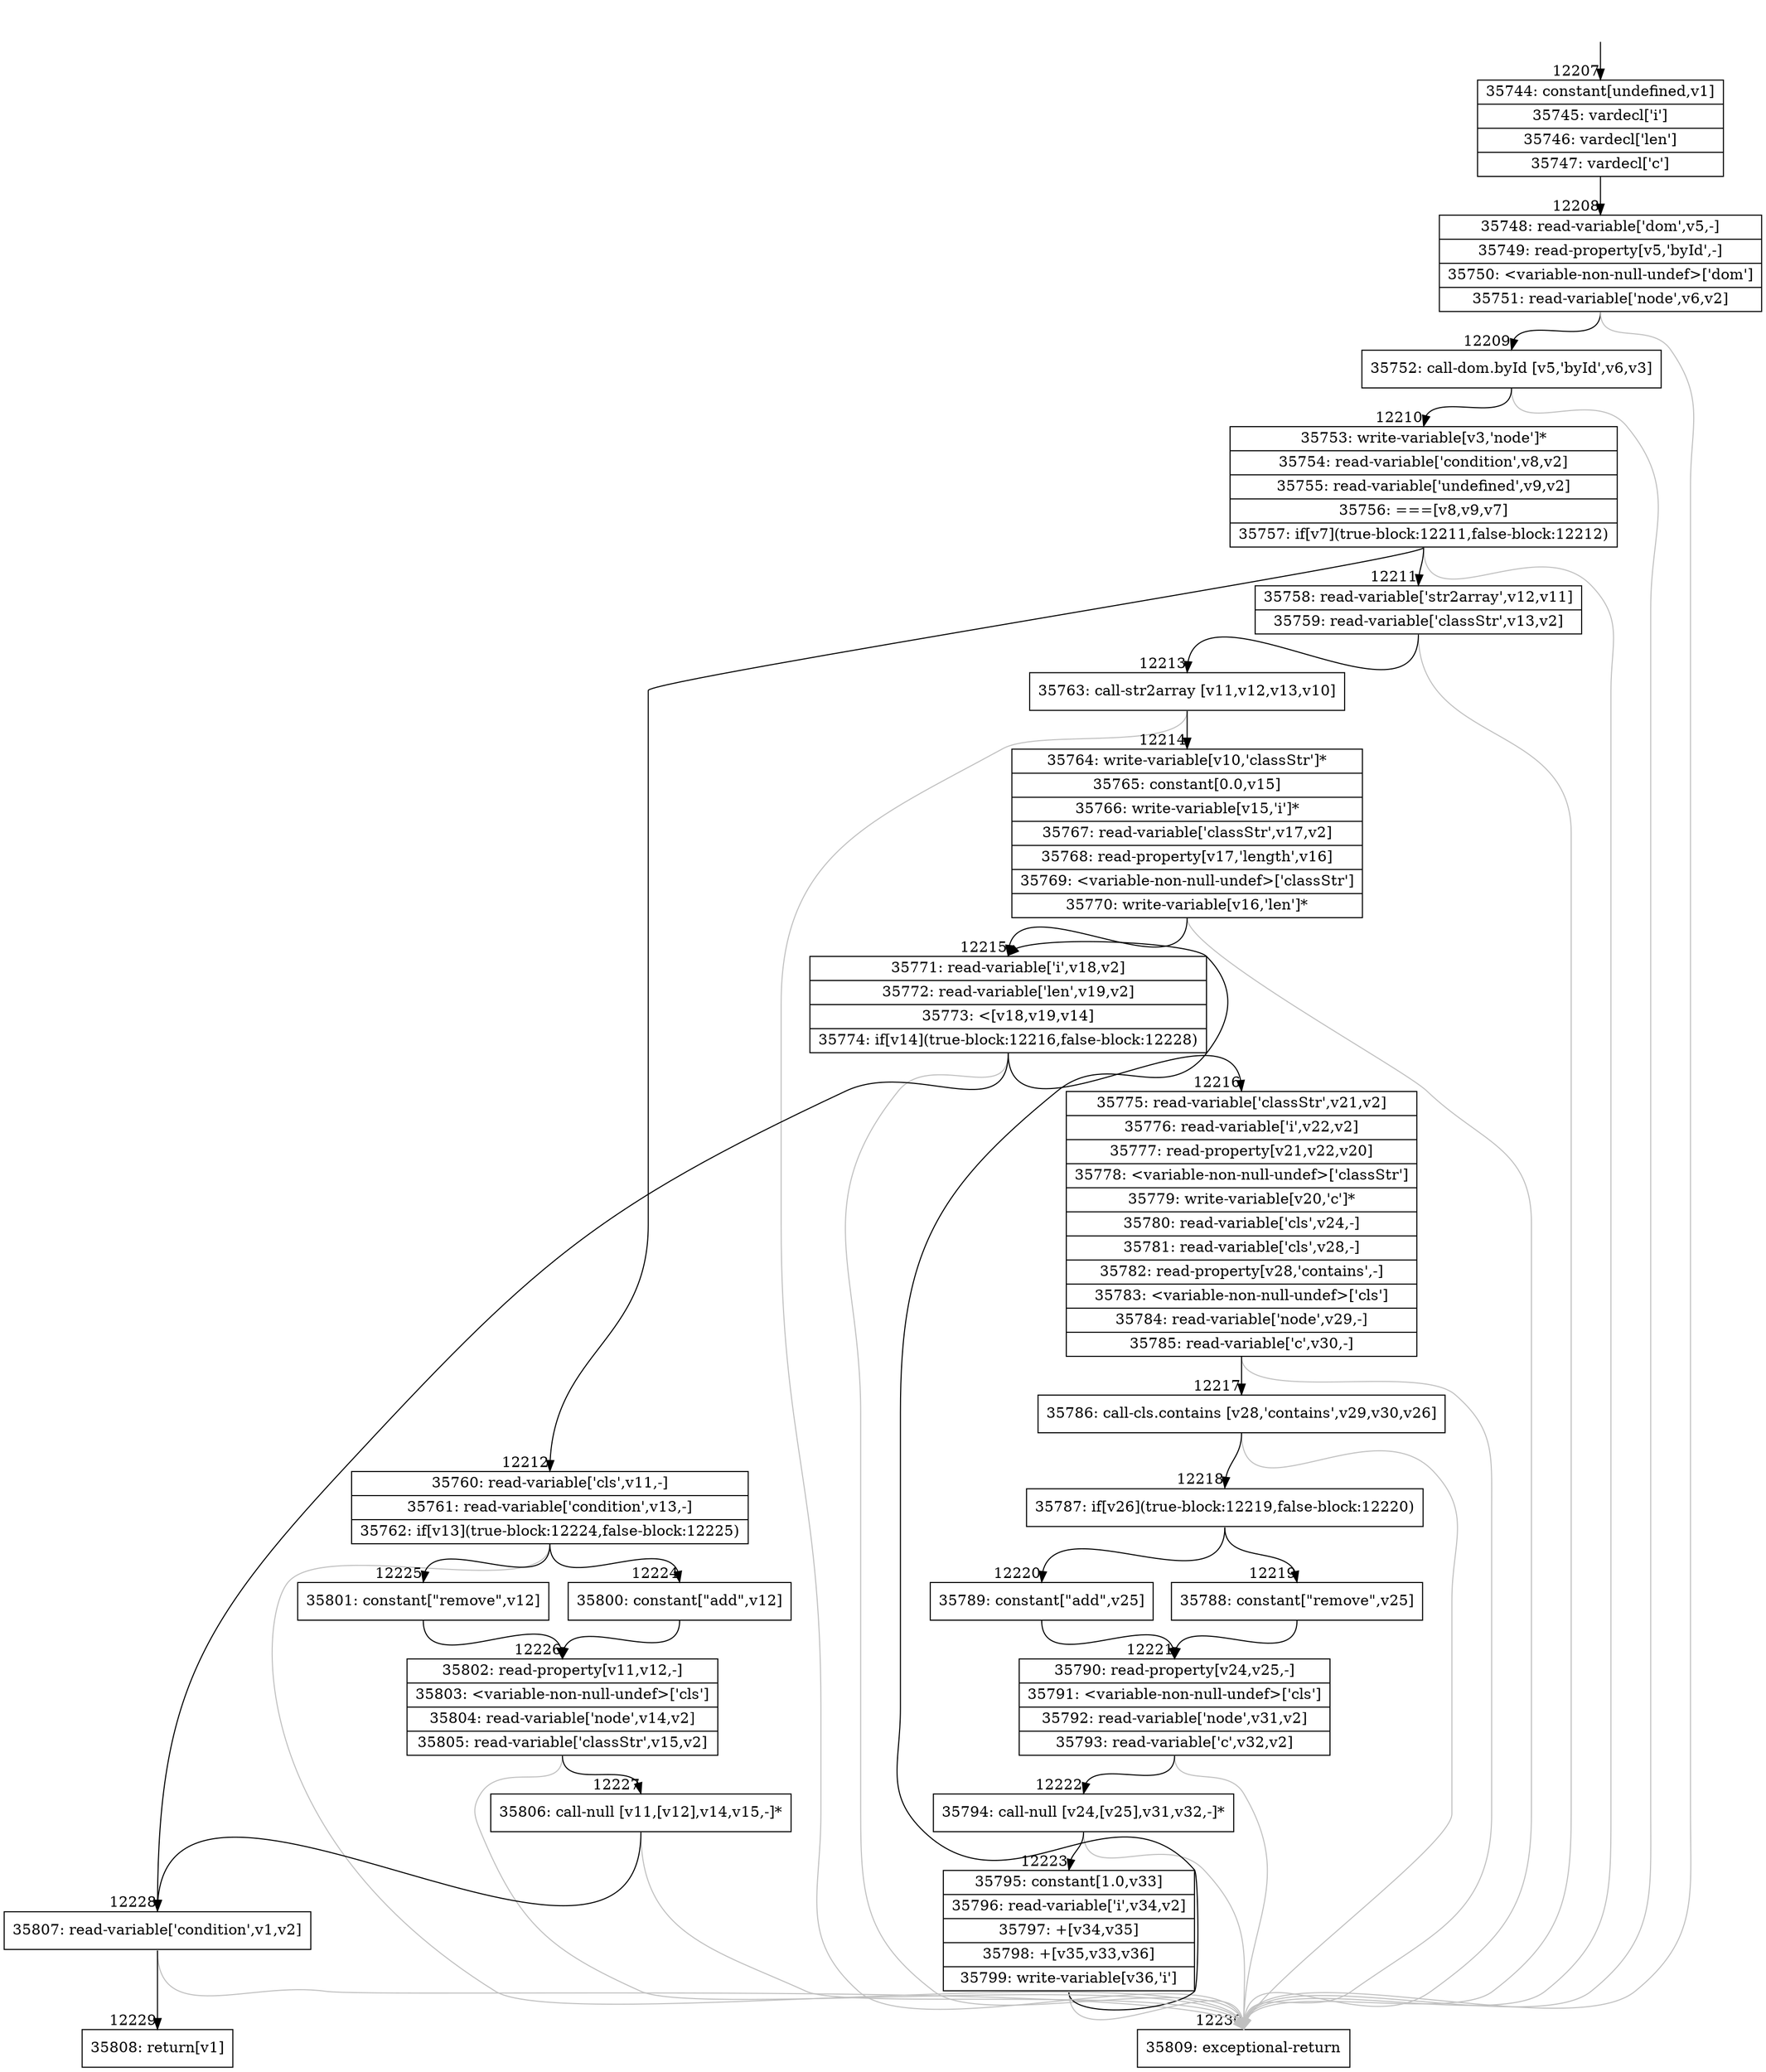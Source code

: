 digraph {
rankdir="TD"
BB_entry903[shape=none,label=""];
BB_entry903 -> BB12207 [tailport=s, headport=n, headlabel="    12207"]
BB12207 [shape=record label="{35744: constant[undefined,v1]|35745: vardecl['i']|35746: vardecl['len']|35747: vardecl['c']}" ] 
BB12207 -> BB12208 [tailport=s, headport=n, headlabel="      12208"]
BB12208 [shape=record label="{35748: read-variable['dom',v5,-]|35749: read-property[v5,'byId',-]|35750: \<variable-non-null-undef\>['dom']|35751: read-variable['node',v6,v2]}" ] 
BB12208 -> BB12209 [tailport=s, headport=n, headlabel="      12209"]
BB12208 -> BB12230 [tailport=s, headport=n, color=gray, headlabel="      12230"]
BB12209 [shape=record label="{35752: call-dom.byId [v5,'byId',v6,v3]}" ] 
BB12209 -> BB12210 [tailport=s, headport=n, headlabel="      12210"]
BB12209 -> BB12230 [tailport=s, headport=n, color=gray]
BB12210 [shape=record label="{35753: write-variable[v3,'node']*|35754: read-variable['condition',v8,v2]|35755: read-variable['undefined',v9,v2]|35756: ===[v8,v9,v7]|35757: if[v7](true-block:12211,false-block:12212)}" ] 
BB12210 -> BB12211 [tailport=s, headport=n, headlabel="      12211"]
BB12210 -> BB12212 [tailport=s, headport=n, headlabel="      12212"]
BB12210 -> BB12230 [tailport=s, headport=n, color=gray]
BB12211 [shape=record label="{35758: read-variable['str2array',v12,v11]|35759: read-variable['classStr',v13,v2]}" ] 
BB12211 -> BB12213 [tailport=s, headport=n, headlabel="      12213"]
BB12211 -> BB12230 [tailport=s, headport=n, color=gray]
BB12212 [shape=record label="{35760: read-variable['cls',v11,-]|35761: read-variable['condition',v13,-]|35762: if[v13](true-block:12224,false-block:12225)}" ] 
BB12212 -> BB12224 [tailport=s, headport=n, headlabel="      12224"]
BB12212 -> BB12225 [tailport=s, headport=n, headlabel="      12225"]
BB12212 -> BB12230 [tailport=s, headport=n, color=gray]
BB12213 [shape=record label="{35763: call-str2array [v11,v12,v13,v10]}" ] 
BB12213 -> BB12214 [tailport=s, headport=n, headlabel="      12214"]
BB12213 -> BB12230 [tailport=s, headport=n, color=gray]
BB12214 [shape=record label="{35764: write-variable[v10,'classStr']*|35765: constant[0.0,v15]|35766: write-variable[v15,'i']*|35767: read-variable['classStr',v17,v2]|35768: read-property[v17,'length',v16]|35769: \<variable-non-null-undef\>['classStr']|35770: write-variable[v16,'len']*}" ] 
BB12214 -> BB12215 [tailport=s, headport=n, headlabel="      12215"]
BB12214 -> BB12230 [tailport=s, headport=n, color=gray]
BB12215 [shape=record label="{35771: read-variable['i',v18,v2]|35772: read-variable['len',v19,v2]|35773: \<[v18,v19,v14]|35774: if[v14](true-block:12216,false-block:12228)}" ] 
BB12215 -> BB12216 [tailport=s, headport=n, headlabel="      12216"]
BB12215 -> BB12228 [tailport=s, headport=n, headlabel="      12228"]
BB12215 -> BB12230 [tailport=s, headport=n, color=gray]
BB12216 [shape=record label="{35775: read-variable['classStr',v21,v2]|35776: read-variable['i',v22,v2]|35777: read-property[v21,v22,v20]|35778: \<variable-non-null-undef\>['classStr']|35779: write-variable[v20,'c']*|35780: read-variable['cls',v24,-]|35781: read-variable['cls',v28,-]|35782: read-property[v28,'contains',-]|35783: \<variable-non-null-undef\>['cls']|35784: read-variable['node',v29,-]|35785: read-variable['c',v30,-]}" ] 
BB12216 -> BB12217 [tailport=s, headport=n, headlabel="      12217"]
BB12216 -> BB12230 [tailport=s, headport=n, color=gray]
BB12217 [shape=record label="{35786: call-cls.contains [v28,'contains',v29,v30,v26]}" ] 
BB12217 -> BB12218 [tailport=s, headport=n, headlabel="      12218"]
BB12217 -> BB12230 [tailport=s, headport=n, color=gray]
BB12218 [shape=record label="{35787: if[v26](true-block:12219,false-block:12220)}" ] 
BB12218 -> BB12219 [tailport=s, headport=n, headlabel="      12219"]
BB12218 -> BB12220 [tailport=s, headport=n, headlabel="      12220"]
BB12219 [shape=record label="{35788: constant[\"remove\",v25]}" ] 
BB12219 -> BB12221 [tailport=s, headport=n, headlabel="      12221"]
BB12220 [shape=record label="{35789: constant[\"add\",v25]}" ] 
BB12220 -> BB12221 [tailport=s, headport=n]
BB12221 [shape=record label="{35790: read-property[v24,v25,-]|35791: \<variable-non-null-undef\>['cls']|35792: read-variable['node',v31,v2]|35793: read-variable['c',v32,v2]}" ] 
BB12221 -> BB12222 [tailport=s, headport=n, headlabel="      12222"]
BB12221 -> BB12230 [tailport=s, headport=n, color=gray]
BB12222 [shape=record label="{35794: call-null [v24,[v25],v31,v32,-]*}" ] 
BB12222 -> BB12223 [tailport=s, headport=n, headlabel="      12223"]
BB12222 -> BB12230 [tailport=s, headport=n, color=gray]
BB12223 [shape=record label="{35795: constant[1.0,v33]|35796: read-variable['i',v34,v2]|35797: +[v34,v35]|35798: +[v35,v33,v36]|35799: write-variable[v36,'i']}" ] 
BB12223 -> BB12215 [tailport=s, headport=n]
BB12223 -> BB12230 [tailport=s, headport=n, color=gray]
BB12224 [shape=record label="{35800: constant[\"add\",v12]}" ] 
BB12224 -> BB12226 [tailport=s, headport=n, headlabel="      12226"]
BB12225 [shape=record label="{35801: constant[\"remove\",v12]}" ] 
BB12225 -> BB12226 [tailport=s, headport=n]
BB12226 [shape=record label="{35802: read-property[v11,v12,-]|35803: \<variable-non-null-undef\>['cls']|35804: read-variable['node',v14,v2]|35805: read-variable['classStr',v15,v2]}" ] 
BB12226 -> BB12227 [tailport=s, headport=n, headlabel="      12227"]
BB12226 -> BB12230 [tailport=s, headport=n, color=gray]
BB12227 [shape=record label="{35806: call-null [v11,[v12],v14,v15,-]*}" ] 
BB12227 -> BB12228 [tailport=s, headport=n]
BB12227 -> BB12230 [tailport=s, headport=n, color=gray]
BB12228 [shape=record label="{35807: read-variable['condition',v1,v2]}" ] 
BB12228 -> BB12229 [tailport=s, headport=n, headlabel="      12229"]
BB12228 -> BB12230 [tailport=s, headport=n, color=gray]
BB12229 [shape=record label="{35808: return[v1]}" ] 
BB12230 [shape=record label="{35809: exceptional-return}" ] 
//#$~ 17273
}
